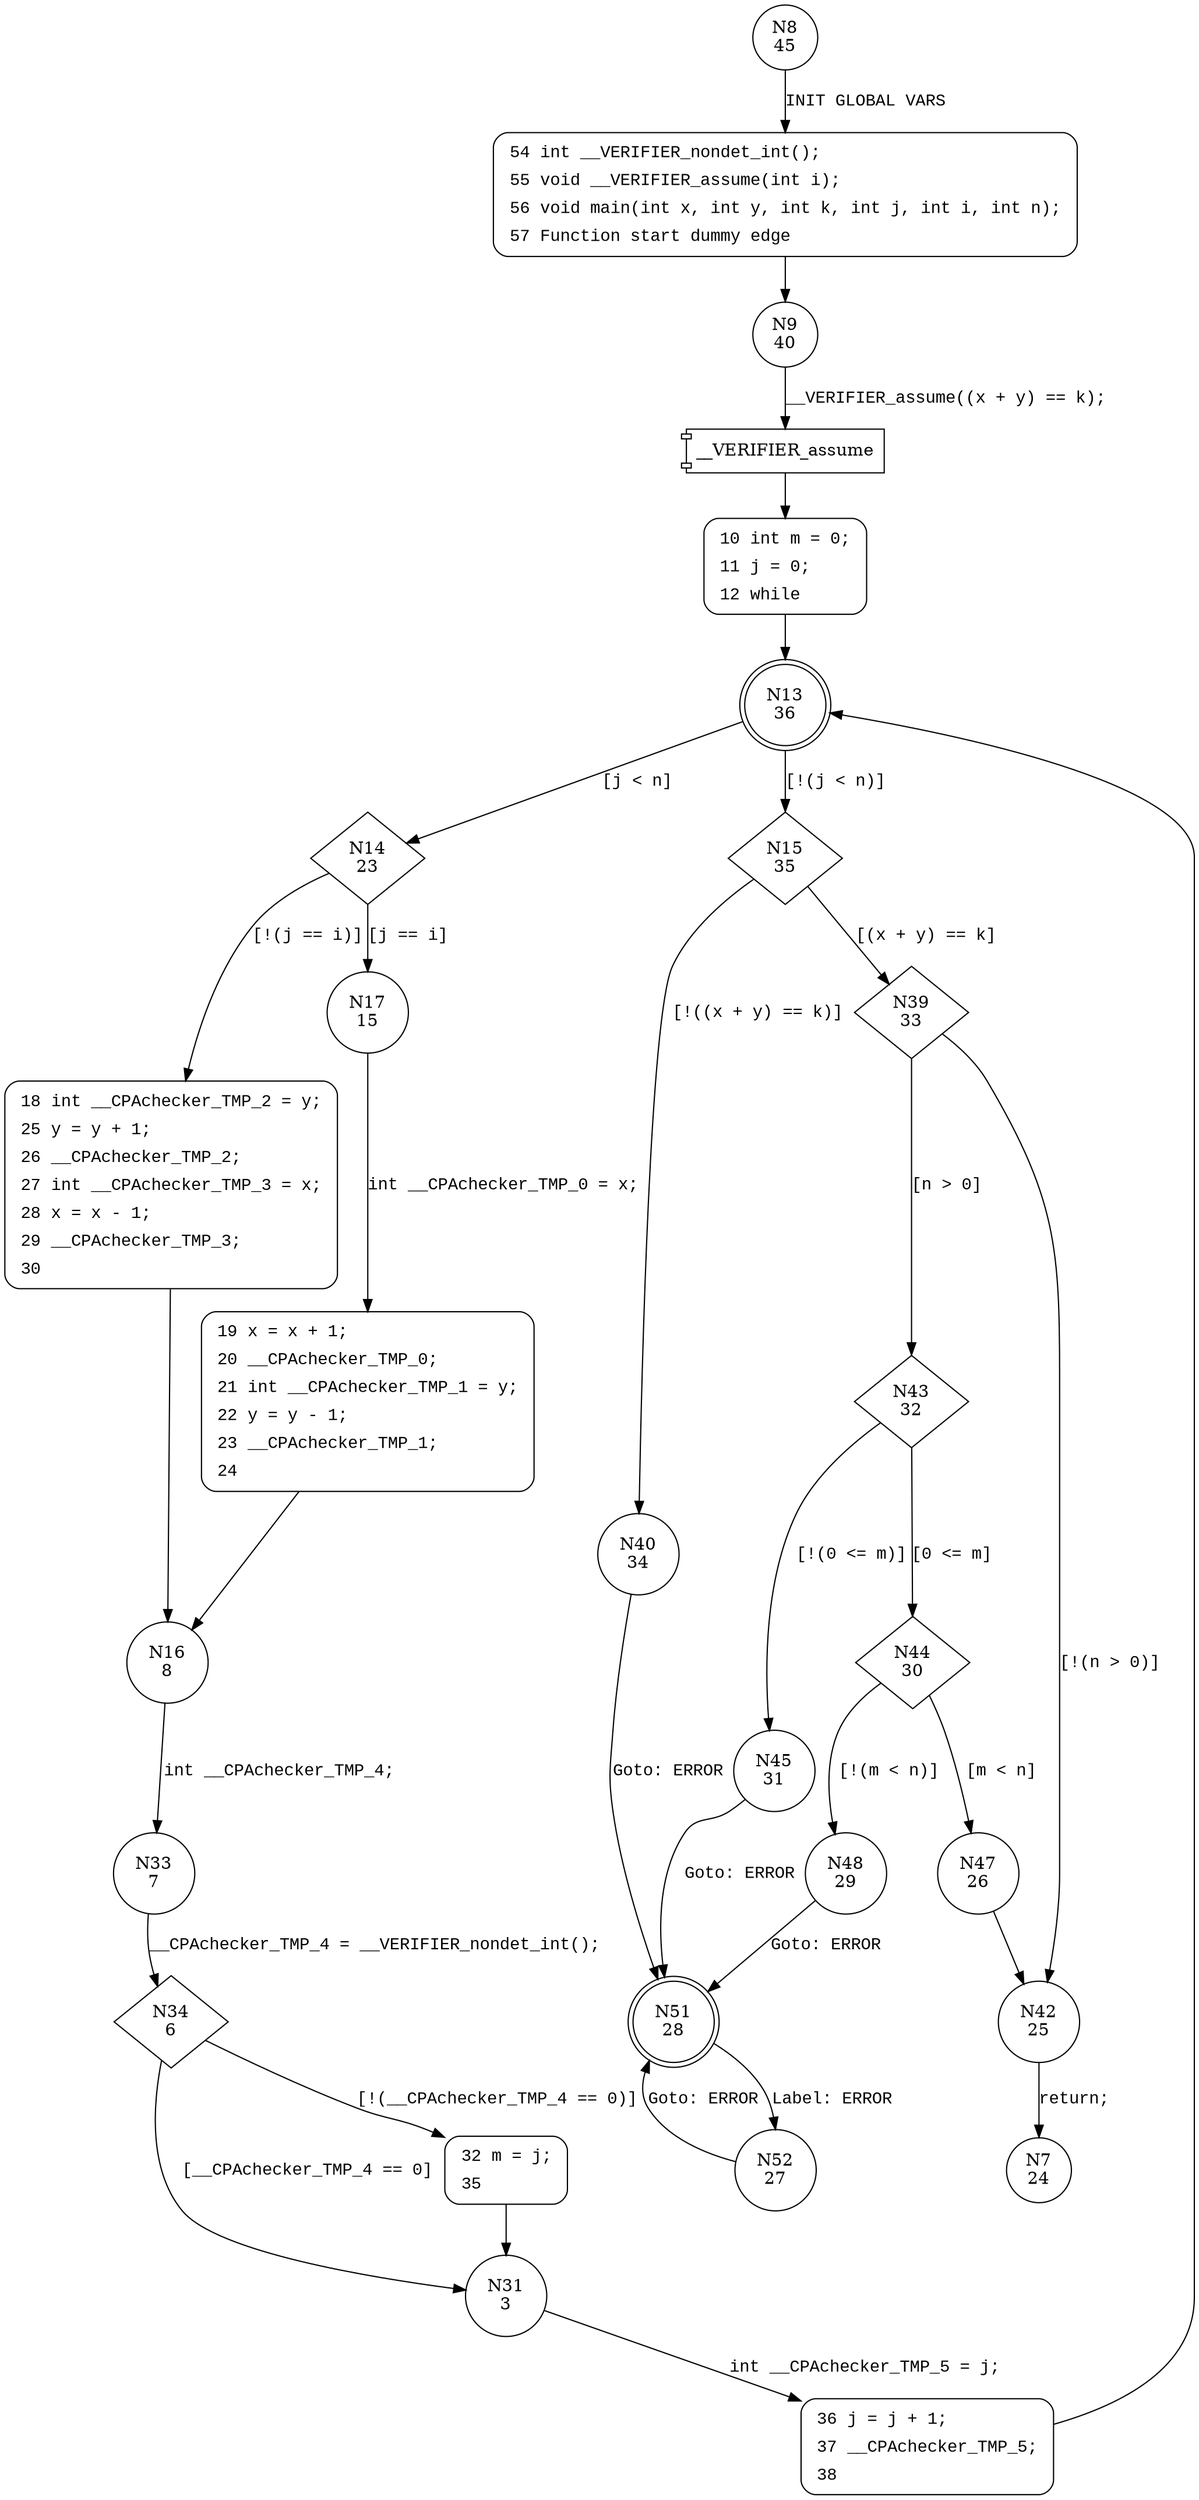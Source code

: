 digraph main {
8 [shape="circle" label="N8\n45"]
54 [shape="circle" label="N54\n44"]
9 [shape="circle" label="N9\n40"]
10 [shape="circle" label="N10\n39"]
13 [shape="doublecircle" label="N13\n36"]
14 [shape="diamond" label="N14\n23"]
15 [shape="diamond" label="N15\n35"]
39 [shape="diamond" label="N39\n33"]
40 [shape="circle" label="N40\n34"]
51 [shape="doublecircle" label="N51\n28"]
52 [shape="circle" label="N52\n27"]
43 [shape="diamond" label="N43\n32"]
42 [shape="circle" label="N42\n25"]
7 [shape="circle" label="N7\n24"]
44 [shape="diamond" label="N44\n30"]
45 [shape="circle" label="N45\n31"]
47 [shape="circle" label="N47\n26"]
48 [shape="circle" label="N48\n29"]
17 [shape="circle" label="N17\n15"]
18 [shape="circle" label="N18\n22"]
16 [shape="circle" label="N16\n8"]
33 [shape="circle" label="N33\n7"]
34 [shape="diamond" label="N34\n6"]
31 [shape="circle" label="N31\n3"]
32 [shape="circle" label="N32\n5"]
36 [shape="circle" label="N36\n2"]
19 [shape="circle" label="N19\n14"]
54 [style="filled,bold" penwidth="1" fillcolor="white" fontname="Courier New" shape="Mrecord" label=<<table border="0" cellborder="0" cellpadding="3" bgcolor="white"><tr><td align="right">54</td><td align="left">int __VERIFIER_nondet_int();</td></tr><tr><td align="right">55</td><td align="left">void __VERIFIER_assume(int i);</td></tr><tr><td align="right">56</td><td align="left">void main(int x, int y, int k, int j, int i, int n);</td></tr><tr><td align="right">57</td><td align="left">Function start dummy edge</td></tr></table>>]
54 -> 9[label=""]
10 [style="filled,bold" penwidth="1" fillcolor="white" fontname="Courier New" shape="Mrecord" label=<<table border="0" cellborder="0" cellpadding="3" bgcolor="white"><tr><td align="right">10</td><td align="left">int m = 0;</td></tr><tr><td align="right">11</td><td align="left">j = 0;</td></tr><tr><td align="right">12</td><td align="left">while</td></tr></table>>]
10 -> 13[label=""]
18 [style="filled,bold" penwidth="1" fillcolor="white" fontname="Courier New" shape="Mrecord" label=<<table border="0" cellborder="0" cellpadding="3" bgcolor="white"><tr><td align="right">18</td><td align="left">int __CPAchecker_TMP_2 = y;</td></tr><tr><td align="right">25</td><td align="left">y = y + 1;</td></tr><tr><td align="right">26</td><td align="left">__CPAchecker_TMP_2;</td></tr><tr><td align="right">27</td><td align="left">int __CPAchecker_TMP_3 = x;</td></tr><tr><td align="right">28</td><td align="left">x = x - 1;</td></tr><tr><td align="right">29</td><td align="left">__CPAchecker_TMP_3;</td></tr><tr><td align="right">30</td><td align="left"></td></tr></table>>]
18 -> 16[label=""]
32 [style="filled,bold" penwidth="1" fillcolor="white" fontname="Courier New" shape="Mrecord" label=<<table border="0" cellborder="0" cellpadding="3" bgcolor="white"><tr><td align="right">32</td><td align="left">m = j;</td></tr><tr><td align="right">35</td><td align="left"></td></tr></table>>]
32 -> 31[label=""]
36 [style="filled,bold" penwidth="1" fillcolor="white" fontname="Courier New" shape="Mrecord" label=<<table border="0" cellborder="0" cellpadding="3" bgcolor="white"><tr><td align="right">36</td><td align="left">j = j + 1;</td></tr><tr><td align="right">37</td><td align="left">__CPAchecker_TMP_5;</td></tr><tr><td align="right">38</td><td align="left"></td></tr></table>>]
36 -> 13[label=""]
19 [style="filled,bold" penwidth="1" fillcolor="white" fontname="Courier New" shape="Mrecord" label=<<table border="0" cellborder="0" cellpadding="3" bgcolor="white"><tr><td align="right">19</td><td align="left">x = x + 1;</td></tr><tr><td align="right">20</td><td align="left">__CPAchecker_TMP_0;</td></tr><tr><td align="right">21</td><td align="left">int __CPAchecker_TMP_1 = y;</td></tr><tr><td align="right">22</td><td align="left">y = y - 1;</td></tr><tr><td align="right">23</td><td align="left">__CPAchecker_TMP_1;</td></tr><tr><td align="right">24</td><td align="left"></td></tr></table>>]
19 -> 16[label=""]
8 -> 54 [label="INIT GLOBAL VARS" fontname="Courier New"]
100001 [shape="component" label="__VERIFIER_assume"]
9 -> 100001 [label="__VERIFIER_assume((x + y) == k);" fontname="Courier New"]
100001 -> 10 [label="" fontname="Courier New"]
13 -> 14 [label="[j < n]" fontname="Courier New"]
13 -> 15 [label="[!(j < n)]" fontname="Courier New"]
15 -> 39 [label="[(x + y) == k]" fontname="Courier New"]
15 -> 40 [label="[!((x + y) == k)]" fontname="Courier New"]
51 -> 52 [label="Label: ERROR" fontname="Courier New"]
39 -> 43 [label="[n > 0]" fontname="Courier New"]
39 -> 42 [label="[!(n > 0)]" fontname="Courier New"]
42 -> 7 [label="return;" fontname="Courier New"]
43 -> 44 [label="[0 <= m]" fontname="Courier New"]
43 -> 45 [label="[!(0 <= m)]" fontname="Courier New"]
44 -> 47 [label="[m < n]" fontname="Courier New"]
44 -> 48 [label="[!(m < n)]" fontname="Courier New"]
47 -> 42 [label="" fontname="Courier New"]
14 -> 17 [label="[j == i]" fontname="Courier New"]
14 -> 18 [label="[!(j == i)]" fontname="Courier New"]
16 -> 33 [label="int __CPAchecker_TMP_4;" fontname="Courier New"]
34 -> 31 [label="[__CPAchecker_TMP_4 == 0]" fontname="Courier New"]
34 -> 32 [label="[!(__CPAchecker_TMP_4 == 0)]" fontname="Courier New"]
31 -> 36 [label="int __CPAchecker_TMP_5 = j;" fontname="Courier New"]
17 -> 19 [label="int __CPAchecker_TMP_0 = x;" fontname="Courier New"]
40 -> 51 [label="Goto: ERROR" fontname="Courier New"]
52 -> 51 [label="Goto: ERROR" fontname="Courier New"]
45 -> 51 [label="Goto: ERROR" fontname="Courier New"]
48 -> 51 [label="Goto: ERROR" fontname="Courier New"]
33 -> 34 [label="__CPAchecker_TMP_4 = __VERIFIER_nondet_int();" fontname="Courier New"]
}